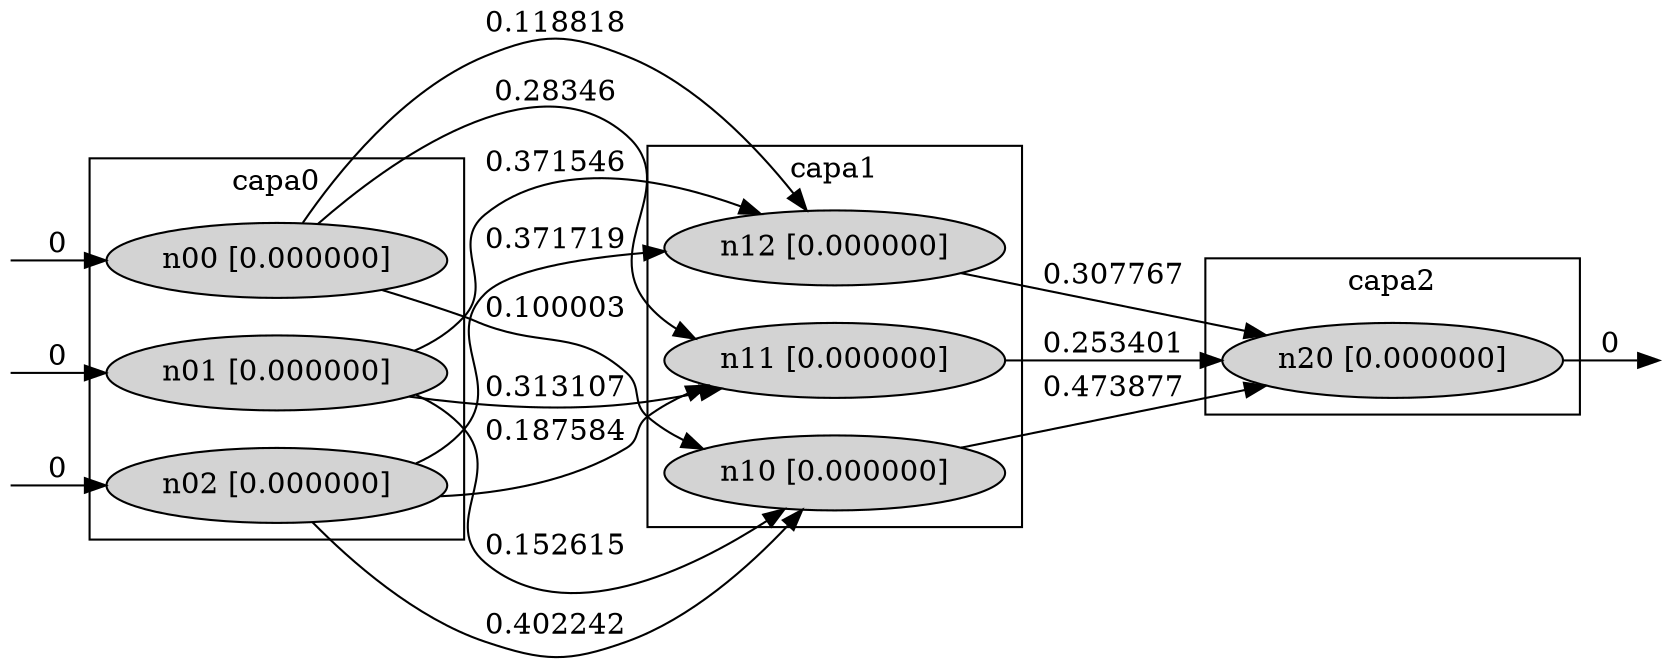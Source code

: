 digraph graphname {
	rankdir="LR";
	subgraph cluster_0 {
		node [style=filled];
		"n00 [0.000000]";
		"n01 [0.000000]";
		"n02 [0.000000]";
		label = "capa0";
	}
	subgraph cluster_1 {
		node [style=filled];
		"n10 [0.000000]";
		"n11 [0.000000]";
		"n12 [0.000000]";
		label = "capa1";
	}
	subgraph cluster_2 {
		node [style=filled];
		"n20 [0.000000]";
		label = "capa2";
	}
	"void_n00 [0.000000]" [style=invis,fixedsize=true,width=0];
	"void_n00 [0.000000]" -> "n00 [0.000000]" [label=0];
	"n00 [0.000000]" -> "n10 [0.000000]" [label=0.100003];
	"n00 [0.000000]" -> "n11 [0.000000]" [label=0.28346];
	"n00 [0.000000]" -> "n12 [0.000000]" [label=0.118818];
	"void_n01 [0.000000]" [style=invis,fixedsize=true,width=0];
	"void_n01 [0.000000]" -> "n01 [0.000000]" [label=0];
	"n01 [0.000000]" -> "n10 [0.000000]" [label=0.152615];
	"n01 [0.000000]" -> "n11 [0.000000]" [label=0.313107];
	"n01 [0.000000]" -> "n12 [0.000000]" [label=0.371546];
	"void_n02 [0.000000]" [style=invis,fixedsize=true,width=0];
	"void_n02 [0.000000]" -> "n02 [0.000000]" [label=0];
	"n02 [0.000000]" -> "n10 [0.000000]" [label=0.402242];
	"n02 [0.000000]" -> "n11 [0.000000]" [label=0.187584];
	"n02 [0.000000]" -> "n12 [0.000000]" [label=0.371719];
	"n10 [0.000000]" -> "n20 [0.000000]" [label=0.473877];
	"n11 [0.000000]" -> "n20 [0.000000]" [label=0.253401];
	"n12 [0.000000]" -> "n20 [0.000000]" [label=0.307767];
	"void_n20 [0.000000]" [style=invis,fixedsize=true,width=0];
		"n20 [0.000000]" -> "void_n20 [0.000000]" [label=0];
}